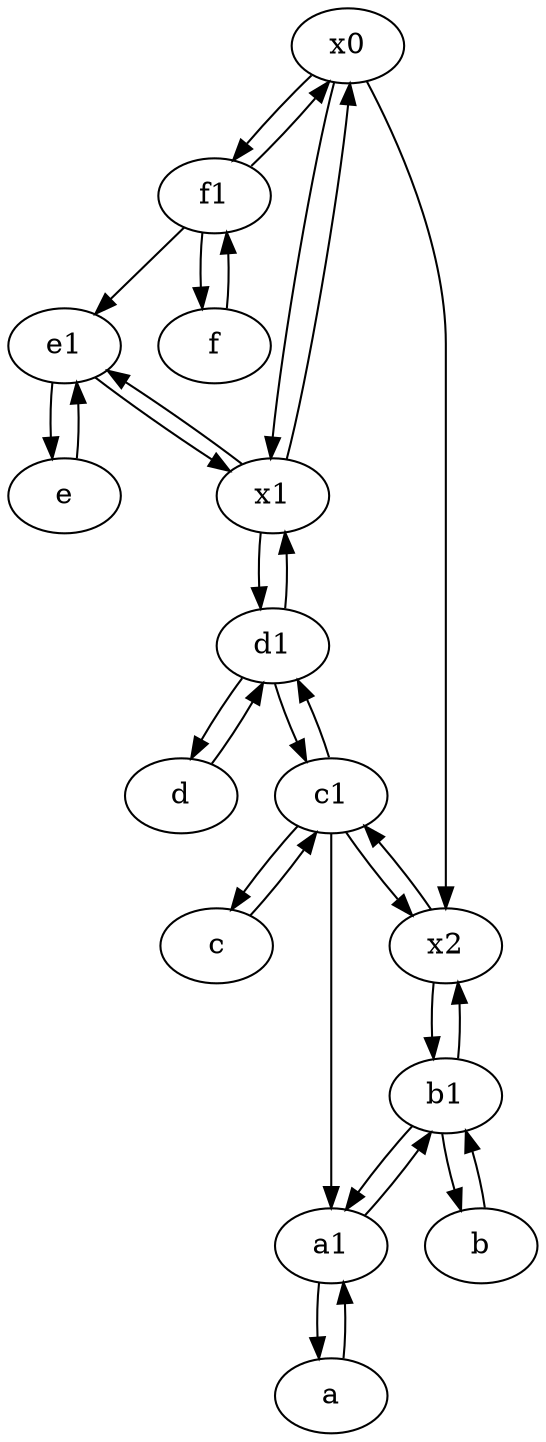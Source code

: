 digraph  {
	x0;
	b [pos="50,20!"];
	d [pos="20,30!"];
	f1;
	x2;
	e1 [pos="25,45!"];
	f [pos="15,45!"];
	c [pos="20,10!"];
	d1 [pos="25,30!"];
	c1 [pos="30,15!"];
	b1 [pos="45,20!"];
	a [pos="40,10!"];
	a1 [pos="40,15!"];
	x1;
	e [pos="30,50!"];
	d -> d1;
	d1 -> x1;
	c1 -> a1;
	f1 -> f;
	x0 -> x2;
	x1 -> x0;
	d1 -> d;
	x2 -> b1;
	c -> c1;
	c1 -> c;
	e -> e1;
	e1 -> x1;
	x1 -> d1;
	x2 -> c1;
	x0 -> f1;
	c1 -> d1;
	e1 -> e;
	d1 -> c1;
	b -> b1;
	x1 -> e1;
	c1 -> x2;
	b1 -> b;
	a1 -> a;
	b1 -> x2;
	a1 -> b1;
	f1 -> x0;
	f1 -> e1;
	a -> a1;
	b1 -> a1;
	f -> f1;
	x0 -> x1;

	}
